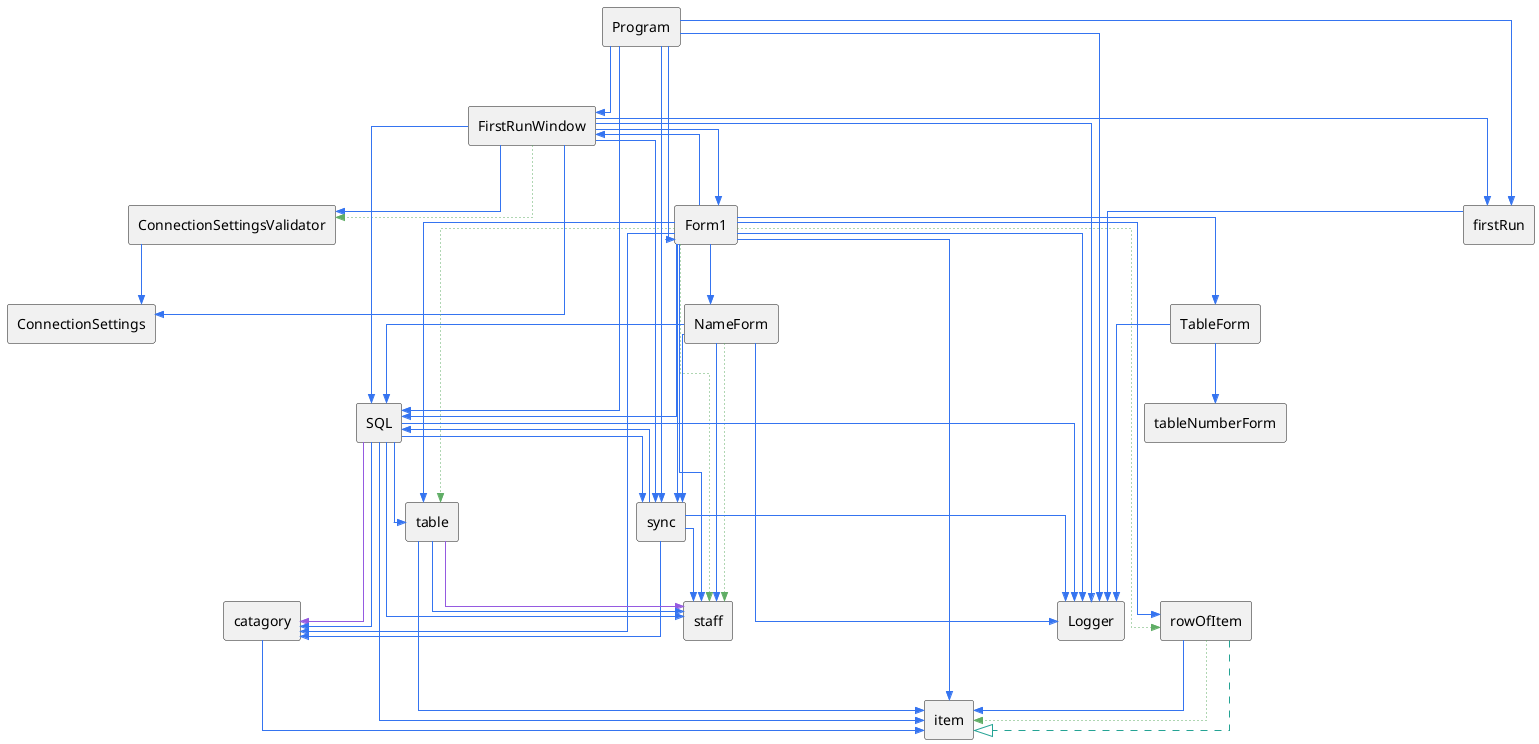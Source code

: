 @startuml


skinparam linetype ortho

rectangle ConnectionSettings
rectangle ConnectionSettingsValidator
rectangle FirstRunWindow
rectangle Form1
rectangle Logger
rectangle NameForm
rectangle Program
rectangle SQL
rectangle TableForm
rectangle catagory
rectangle firstRun
rectangle item
rectangle rowOfItem
rectangle staff
rectangle sync
rectangle table
rectangle tableNumberForm

ConnectionSettingsValidator  -[#3574f0,plain]->>  ConnectionSettings          
FirstRunWindow               -[#3574f0,plain]->>  ConnectionSettings          
FirstRunWindow               -[#3574f0,plain]->>  ConnectionSettingsValidator 
FirstRunWindow               -[#5fad65,dotted]->>  ConnectionSettingsValidator 
FirstRunWindow               -[#3574f0,plain]->>  Form1                       
FirstRunWindow               -[#3574f0,plain]->>  Logger                      
FirstRunWindow               -[#3574f0,plain]->>  SQL                         
FirstRunWindow               -[#3574f0,plain]->>  firstRun                    
FirstRunWindow               -[#3574f0,plain]->>  sync                        
Form1                        -[#3574f0,plain]->>  FirstRunWindow              
Form1                        -[#3574f0,plain]->>  Logger                      
Form1                        -[#3574f0,plain]->>  NameForm                    
Form1                        -[#3574f0,plain]->>  SQL                         
Form1                        -[#3574f0,plain]->>  TableForm                   
Form1                        -[#3574f0,plain]->>  catagory                    
Form1                        -[#3574f0,plain]->>  item                        
Form1                        -[#3574f0,plain]->>  rowOfItem                   
Form1                        -[#5fad65,dotted]->>  rowOfItem                   
Form1                        -[#5fad65,dotted]->>  staff                       
Form1                        -[#3574f0,plain]->>  staff                       
Form1                        -[#3574f0,plain]->>  sync                        
Form1                        -[#3574f0,plain]->>  table                       
Form1                        -[#5fad65,dotted]->>  table                       
NameForm                     -[#3574f0,plain]->>  Logger                      
NameForm                     -[#3574f0,plain]->>  SQL                         
NameForm                     -[#3574f0,plain]->>  staff                       
NameForm                     -[#5fad65,dotted]->>  staff                       
NameForm                     -[#3574f0,plain]->>  sync                        
Program                      -[#3574f0,plain]->>  FirstRunWindow              
Program                      -[#3574f0,plain]->>  Form1                       
Program                      -[#3574f0,plain]->>  Logger                      
Program                      -[#3574f0,plain]->>  SQL                         
Program                      -[#3574f0,plain]->>  firstRun                    
Program                      -[#3574f0,plain]->>  sync                        
SQL                          -[#3574f0,plain]->>  Logger                      
SQL                          -[#955ae0,plain]->>  catagory                    
SQL                          -[#3574f0,plain]->>  catagory                    
SQL                          -[#3574f0,plain]->>  item                        
SQL                          -[#3574f0,plain]->>  staff                       
SQL                          -[#3574f0,plain]->>  sync                        
SQL                          -[#3574f0,plain]->>  table                       
TableForm                    -[#3574f0,plain]->>  Logger                      
TableForm                    -[#3574f0,plain]->>  tableNumberForm             
catagory                     -[#3574f0,plain]->>  item                        
firstRun                     -[#3574f0,plain]->>  Logger                      
rowOfItem                    -[#3574f0,plain]->>  item                        
rowOfItem                    -[#5fad65,dotted]->>  item                        
rowOfItem                    -[#24a394,dashed]-^  item                        
sync                         -[#3574f0,plain]->>  Logger                      
sync                         -[#3574f0,plain]->>  SQL                         
sync                         -[#3574f0,plain]->>  catagory                    
sync                         -[#3574f0,plain]->>  staff                       
table                        -[#3574f0,plain]->>  item                        
table                        -[#955ae0,plain]->>  staff                       
table                        -[#3574f0,plain]->>  staff                       
@enduml
